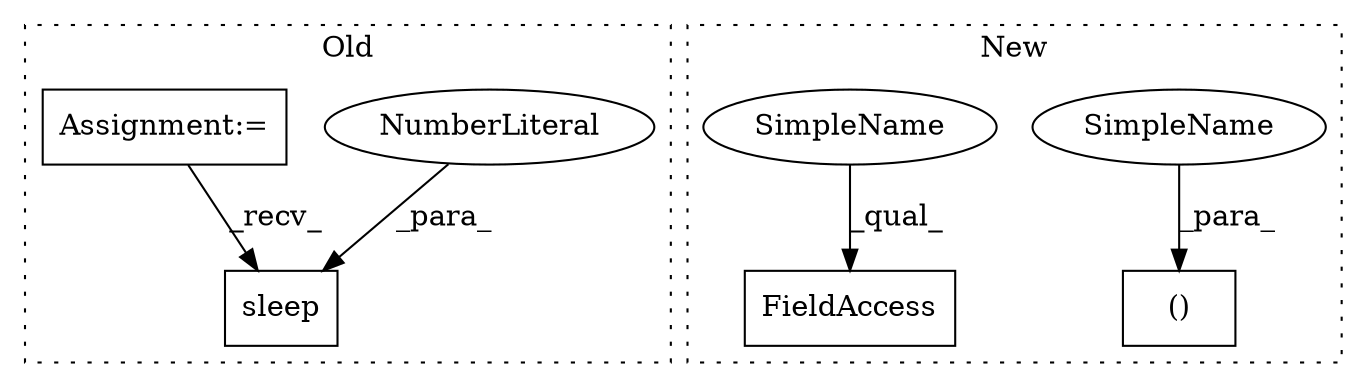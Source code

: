 digraph G {
subgraph cluster0 {
1 [label="sleep" a="32" s="5427,5434" l="6,1" shape="box"];
3 [label="NumberLiteral" a="34" s="5433" l="1" shape="ellipse"];
4 [label="Assignment:=" a="7" s="5305" l="4" shape="box"];
label = "Old";
style="dotted";
}
subgraph cluster1 {
2 [label="()" a="106" s="4981" l="22" shape="box"];
5 [label="FieldAccess" a="22" s="5091" l="13" shape="box"];
6 [label="SimpleName" a="42" s="4995" l="8" shape="ellipse"];
7 [label="SimpleName" a="42" s="5091" l="8" shape="ellipse"];
label = "New";
style="dotted";
}
3 -> 1 [label="_para_"];
4 -> 1 [label="_recv_"];
6 -> 2 [label="_para_"];
7 -> 5 [label="_qual_"];
}